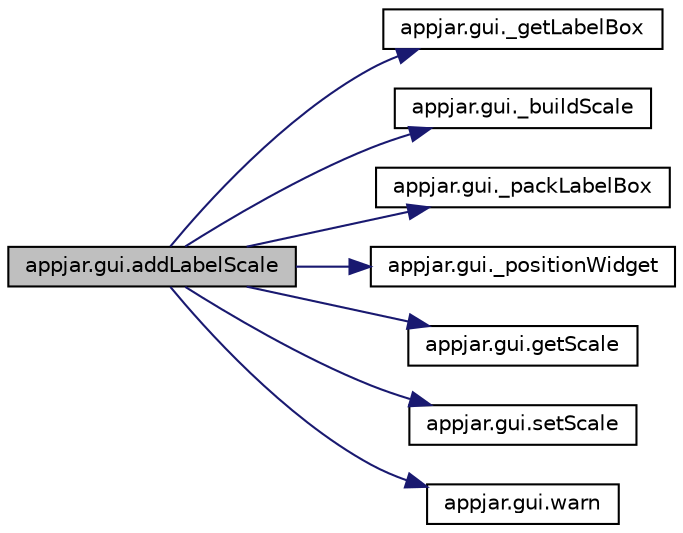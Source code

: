 digraph "appjar.gui.addLabelScale"
{
  edge [fontname="Helvetica",fontsize="10",labelfontname="Helvetica",labelfontsize="10"];
  node [fontname="Helvetica",fontsize="10",shape=record];
  rankdir="LR";
  Node595 [label="appjar.gui.addLabelScale",height=0.2,width=0.4,color="black", fillcolor="grey75", style="filled", fontcolor="black"];
  Node595 -> Node596 [color="midnightblue",fontsize="10",style="solid"];
  Node596 [label="appjar.gui._getLabelBox",height=0.2,width=0.4,color="black", fillcolor="white", style="filled",URL="$classappjar_1_1gui.html#a51c5eb87c3f9da1969b45f5831a62f16",tooltip="LabelBox Functions. "];
  Node595 -> Node597 [color="midnightblue",fontsize="10",style="solid"];
  Node597 [label="appjar.gui._buildScale",height=0.2,width=0.4,color="black", fillcolor="white", style="filled",URL="$classappjar_1_1gui.html#ae23f430feb574d4dfd2df504fbf70e1e"];
  Node595 -> Node598 [color="midnightblue",fontsize="10",style="solid"];
  Node598 [label="appjar.gui._packLabelBox",height=0.2,width=0.4,color="black", fillcolor="white", style="filled",URL="$classappjar_1_1gui.html#ad73cb453be128eb9e03b05ba5dff1480"];
  Node595 -> Node599 [color="midnightblue",fontsize="10",style="solid"];
  Node599 [label="appjar.gui._positionWidget",height=0.2,width=0.4,color="black", fillcolor="white", style="filled",URL="$classappjar_1_1gui.html#a073b1298767aeb92dd77b77cb6000e8c"];
  Node595 -> Node600 [color="midnightblue",fontsize="10",style="solid"];
  Node600 [label="appjar.gui.getScale",height=0.2,width=0.4,color="black", fillcolor="white", style="filled",URL="$classappjar_1_1gui.html#ac593d1a4e8f82b11580a9363a1e71d04"];
  Node595 -> Node601 [color="midnightblue",fontsize="10",style="solid"];
  Node601 [label="appjar.gui.setScale",height=0.2,width=0.4,color="black", fillcolor="white", style="filled",URL="$classappjar_1_1gui.html#a3b05367a1a35213846f8734a386323a6"];
  Node595 -> Node602 [color="midnightblue",fontsize="10",style="solid"];
  Node602 [label="appjar.gui.warn",height=0.2,width=0.4,color="black", fillcolor="white", style="filled",URL="$classappjar_1_1gui.html#a3ab0139430263b1913b4078cf34e7098"];
}
